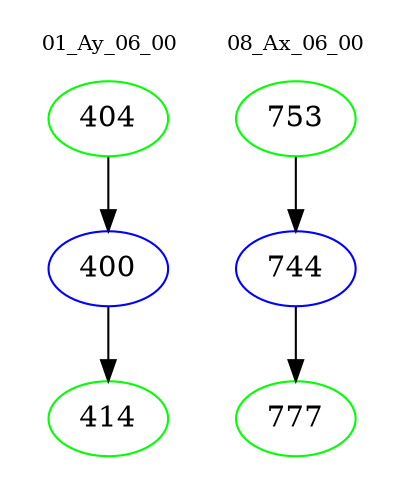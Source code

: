digraph{
subgraph cluster_0 {
color = white
label = "01_Ay_06_00";
fontsize=10;
T0_404 [label="404", color="green"]
T0_404 -> T0_400 [color="black"]
T0_400 [label="400", color="blue"]
T0_400 -> T0_414 [color="black"]
T0_414 [label="414", color="green"]
}
subgraph cluster_1 {
color = white
label = "08_Ax_06_00";
fontsize=10;
T1_753 [label="753", color="green"]
T1_753 -> T1_744 [color="black"]
T1_744 [label="744", color="blue"]
T1_744 -> T1_777 [color="black"]
T1_777 [label="777", color="green"]
}
}
